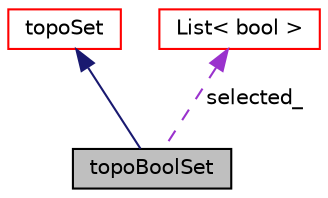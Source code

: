 digraph "topoBoolSet"
{
  bgcolor="transparent";
  edge [fontname="Helvetica",fontsize="10",labelfontname="Helvetica",labelfontsize="10"];
  node [fontname="Helvetica",fontsize="10",shape=record];
  Node1 [label="topoBoolSet",height=0.2,width=0.4,color="black", fillcolor="grey75", style="filled" fontcolor="black"];
  Node2 -> Node1 [dir="back",color="midnightblue",fontsize="10",style="solid",fontname="Helvetica"];
  Node2 [label="topoSet",height=0.2,width=0.4,color="red",URL="$classFoam_1_1topoSet.html",tooltip="General set of labels of mesh quantity (points, cells, faces). "];
  Node3 -> Node1 [dir="back",color="darkorchid3",fontsize="10",style="dashed",label=" selected_" ,fontname="Helvetica"];
  Node3 [label="List\< bool \>",height=0.2,width=0.4,color="red",URL="$classFoam_1_1List.html"];
}
